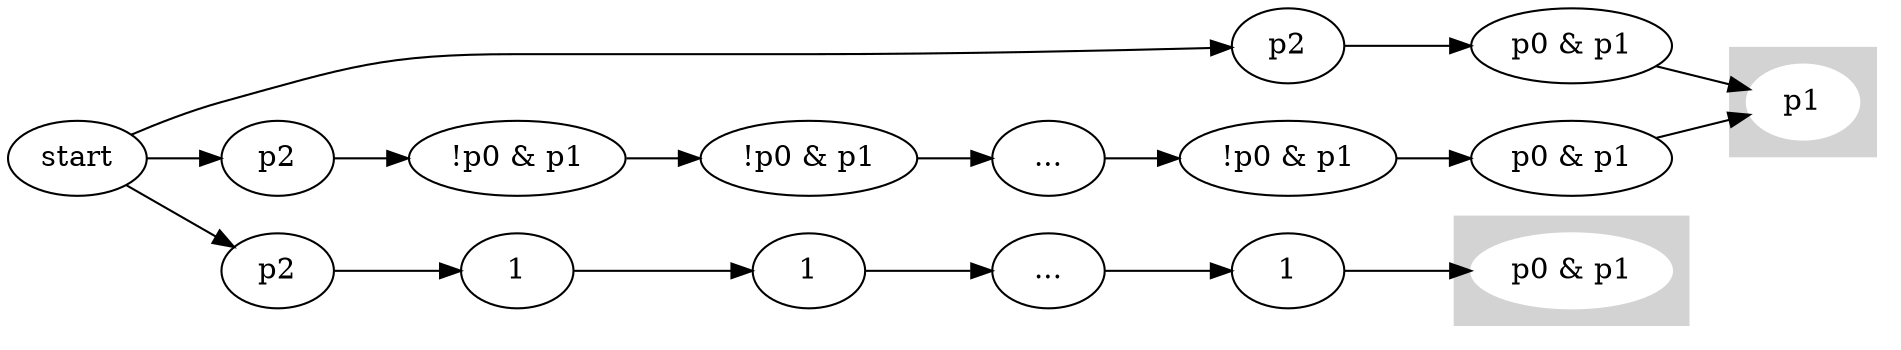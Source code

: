 digraph G {
	rankdir=LR
	start [label=start]
	0 [label=p2]
	start -> 0
	1 [label="p0 & p1"]
	0 -> 1
	2 [label=p2]
	start -> 2
	3 [label="!p0 & p1"]
	2 -> 3
	4 [label="!p0 & p1"]
	3 -> 4
	5 [label="..."]
	4 -> 5
	6 [label="!p0 & p1"]
	5 -> 6
	7 [label="p0 & p1"]
	6 -> 7
	subgraph cluster_0 {
		node [color=white style=filled]
		8 [label=p1]
		color=lightgrey style=filled
	}
	1 -> 8
	7 -> 8
	9 [label=p2]
	start -> 9
	10 [label=1]
	9 -> 10
	11 [label=1]
	10 -> 11
	12 [label="..."]
	11 -> 12
	13 [label=1]
	12 -> 13
	subgraph cluster_1 {
		node [color=white style=filled]
		14 [label="p0 & p1"]
		color=lightgrey style=filled
	}
	13 -> 14
}
